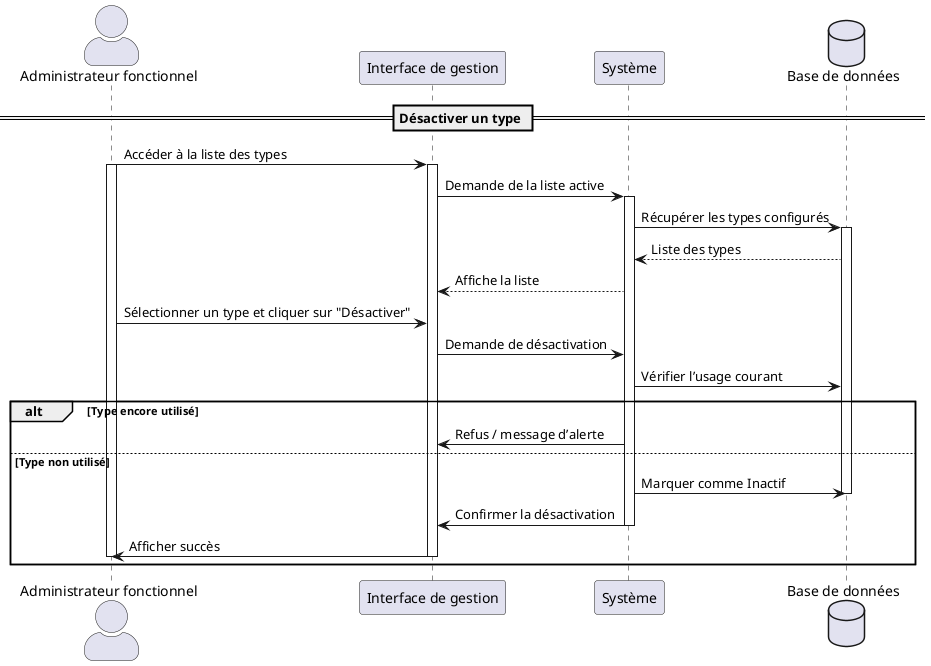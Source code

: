 @startuml UC047
skinparam actorStyle awesome

actor "Administrateur fonctionnel" as Admin
participant "Interface de gestion" as UI
participant "Système" as Système
database "Base de données" as DB

== Désactiver un type ==

Admin -> UI : Accéder à la liste des types
activate UI
activate Admin
UI -> Système : Demande de la liste active
activate Système
Système -> DB : Récupérer les types configurés
activate DB
DB --> Système : Liste des types
Système --> UI : Affiche la liste

Admin -> UI : Sélectionner un type et cliquer sur "Désactiver"
UI -> Système : Demande de désactivation

Système -> DB : Vérifier l’usage courant
alt Type encore utilisé
    Système -> UI : Refus / message d’alerte
else Type non utilisé
    Système -> DB : Marquer comme Inactif
    deactivate DB
    Système -> UI : Confirmer la désactivation
    deactivate Système 
    UI -> Admin : Afficher succès
    deactivate UI
    deactivate Admin
end

@enduml
